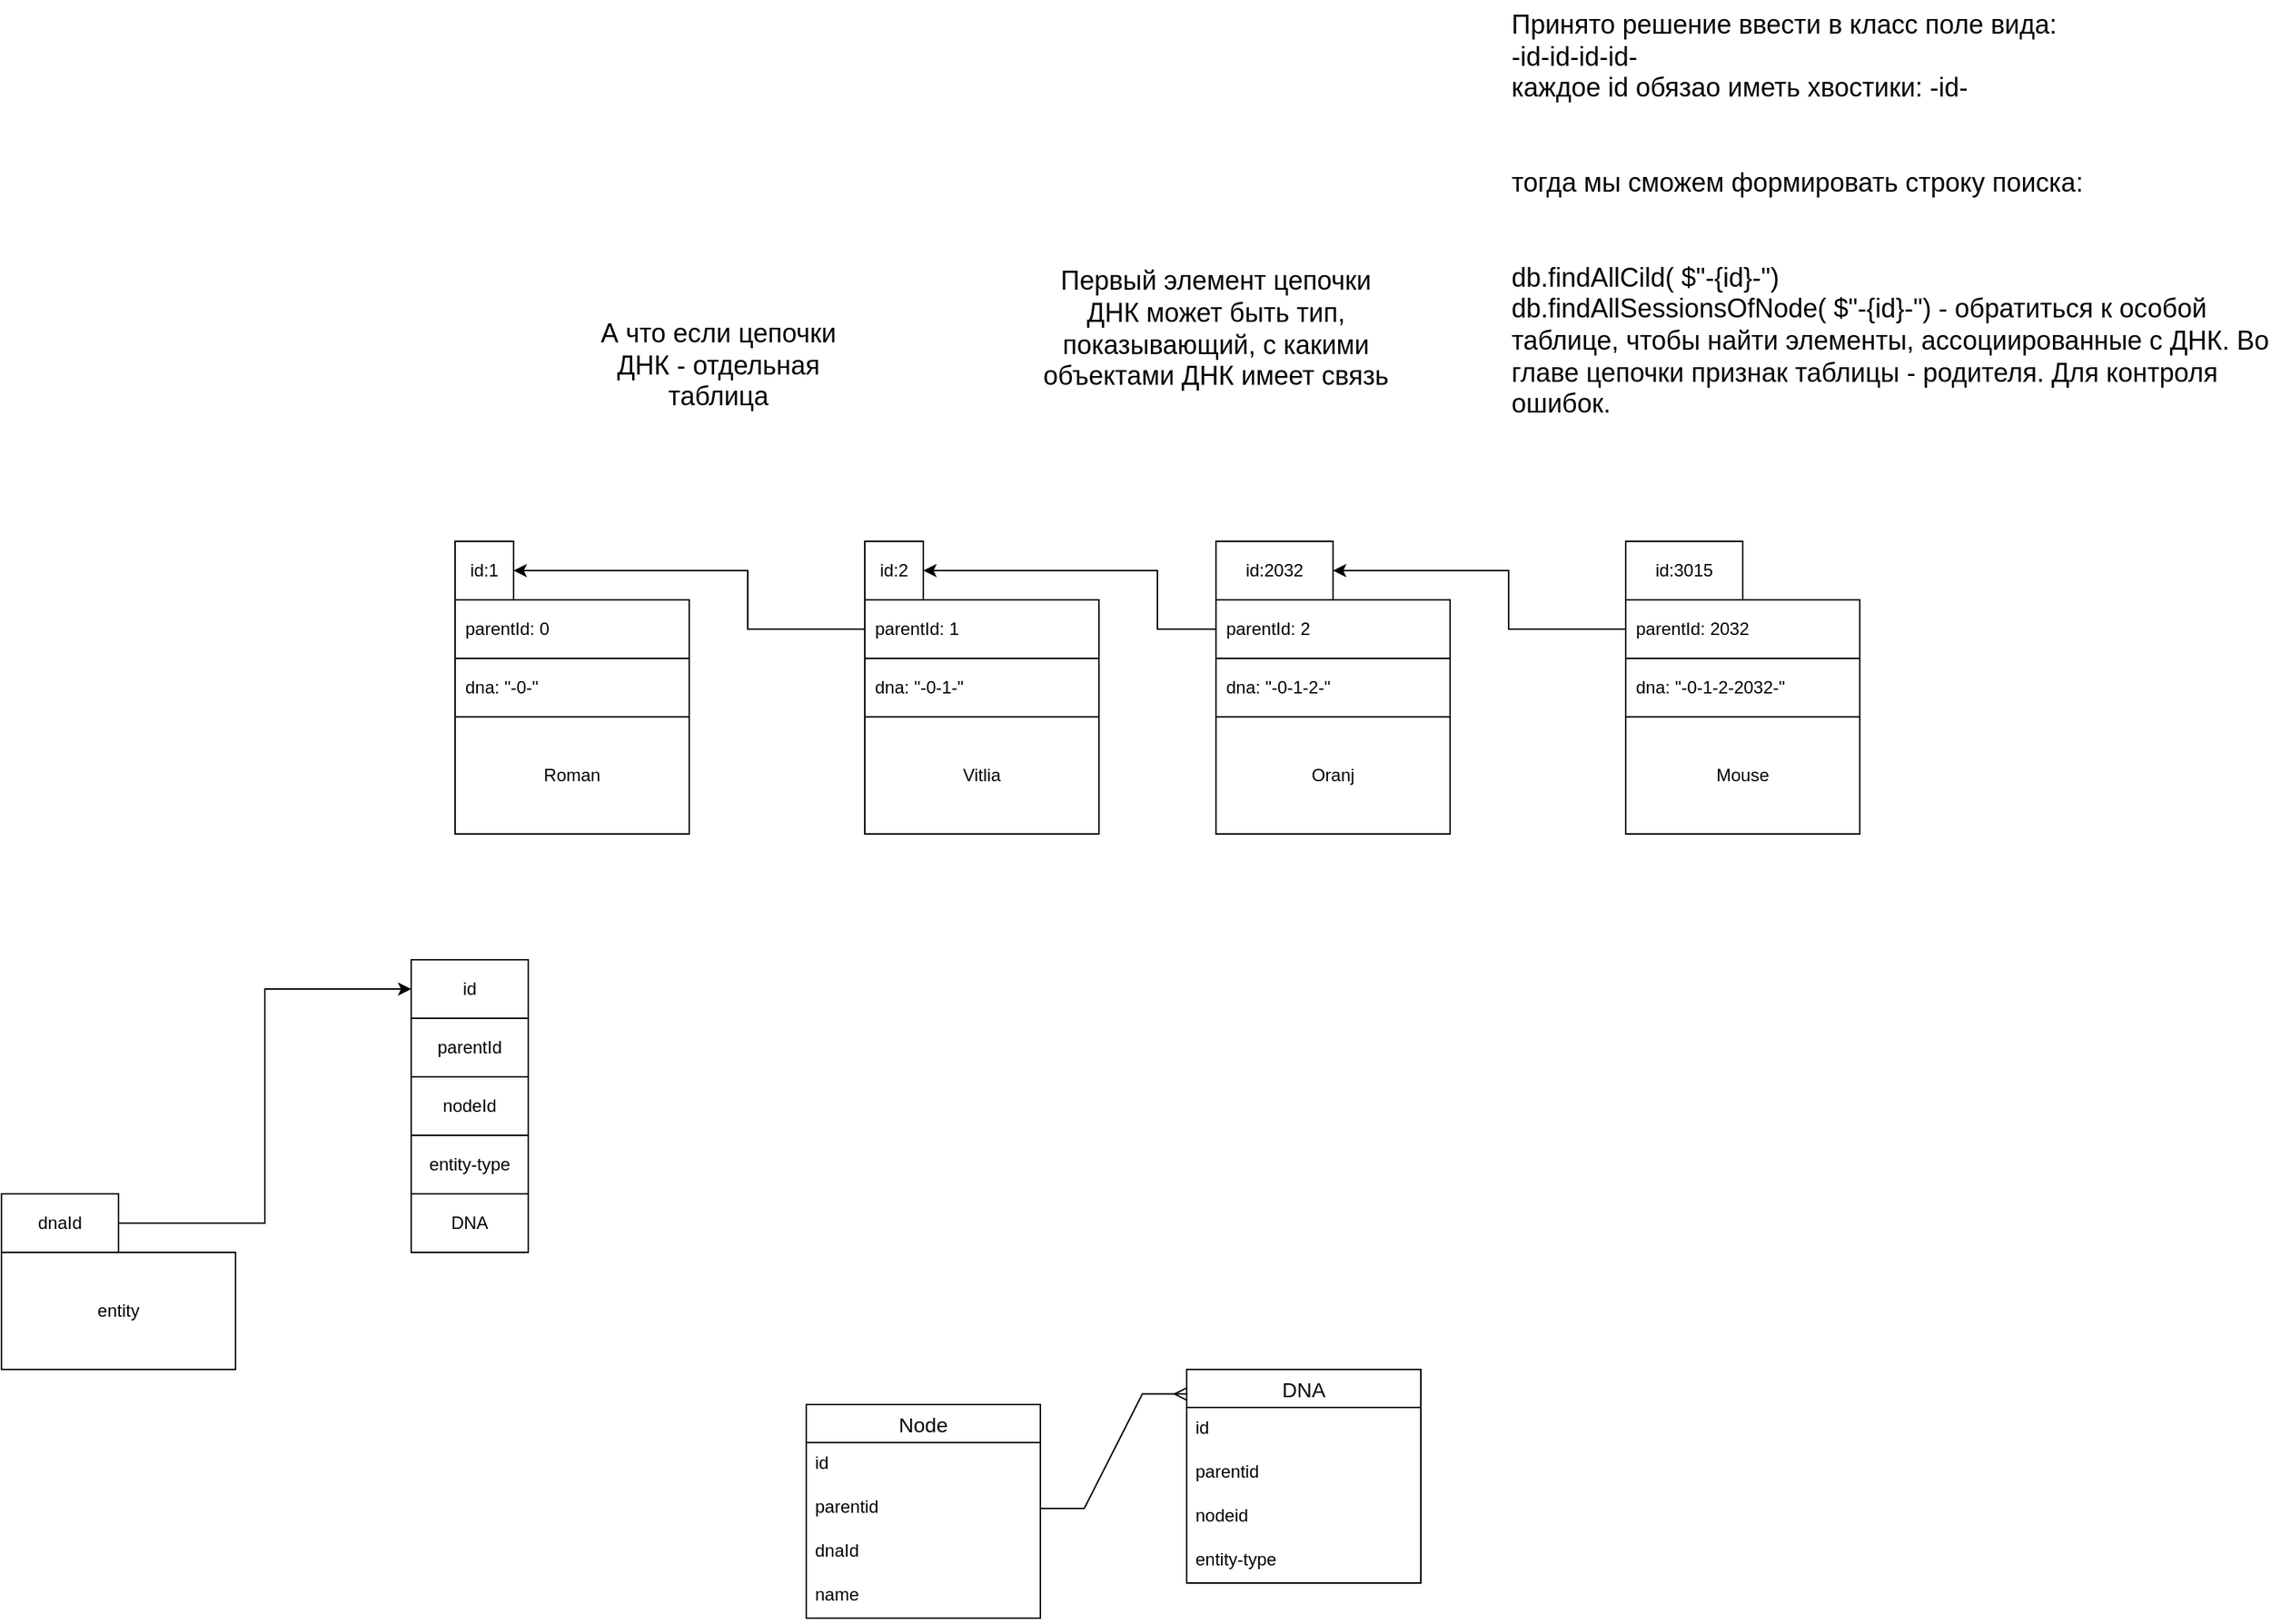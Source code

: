 <mxfile version="20.7.4" type="device"><diagram id="2xB_IiU119UnD_mZr92W" name="Page-1"><mxGraphModel dx="2017" dy="1845" grid="1" gridSize="10" guides="1" tooltips="1" connect="1" arrows="1" fold="1" page="1" pageScale="1" pageWidth="850" pageHeight="1100" math="0" shadow="0"><root><mxCell id="0"/><mxCell id="1" parent="0"/><mxCell id="gzEECYy555Sa2CKhir5i-1" value="id:1" style="rounded=0;whiteSpace=wrap;html=1;" vertex="1" parent="1"><mxGeometry x="120" y="200" width="40" height="40" as="geometry"/></mxCell><mxCell id="gzEECYy555Sa2CKhir5i-2" value="Roman" style="rounded=0;whiteSpace=wrap;html=1;" vertex="1" parent="1"><mxGeometry x="120" y="320" width="160" height="80" as="geometry"/></mxCell><mxCell id="gzEECYy555Sa2CKhir5i-3" value="dna: &quot;-0-&quot;" style="rounded=0;whiteSpace=wrap;html=1;align=left;spacingLeft=5;" vertex="1" parent="1"><mxGeometry x="120" y="280" width="160" height="40" as="geometry"/></mxCell><mxCell id="gzEECYy555Sa2CKhir5i-4" value="parentId: 0" style="rounded=0;whiteSpace=wrap;html=1;align=left;spacingLeft=5;" vertex="1" parent="1"><mxGeometry x="120" y="240" width="160" height="40" as="geometry"/></mxCell><mxCell id="gzEECYy555Sa2CKhir5i-5" value="id:2" style="rounded=0;whiteSpace=wrap;html=1;" vertex="1" parent="1"><mxGeometry x="400" y="200" width="40" height="40" as="geometry"/></mxCell><mxCell id="gzEECYy555Sa2CKhir5i-6" value="Vitlia" style="rounded=0;whiteSpace=wrap;html=1;" vertex="1" parent="1"><mxGeometry x="400" y="320" width="160" height="80" as="geometry"/></mxCell><mxCell id="gzEECYy555Sa2CKhir5i-7" value="dna: &quot;-0-1-&quot;" style="rounded=0;whiteSpace=wrap;html=1;align=left;spacingLeft=5;" vertex="1" parent="1"><mxGeometry x="400" y="280" width="160" height="40" as="geometry"/></mxCell><mxCell id="gzEECYy555Sa2CKhir5i-10" style="edgeStyle=orthogonalEdgeStyle;rounded=0;orthogonalLoop=1;jettySize=auto;html=1;exitX=0;exitY=0.5;exitDx=0;exitDy=0;entryX=1;entryY=0.5;entryDx=0;entryDy=0;" edge="1" parent="1" source="gzEECYy555Sa2CKhir5i-8" target="gzEECYy555Sa2CKhir5i-1"><mxGeometry relative="1" as="geometry"><Array as="points"><mxPoint x="320" y="260"/><mxPoint x="320" y="220"/></Array></mxGeometry></mxCell><mxCell id="gzEECYy555Sa2CKhir5i-8" value="parentId: 1" style="rounded=0;whiteSpace=wrap;html=1;align=left;spacingLeft=5;" vertex="1" parent="1"><mxGeometry x="400" y="240" width="160" height="40" as="geometry"/></mxCell><mxCell id="gzEECYy555Sa2CKhir5i-11" value="id:2032" style="rounded=0;whiteSpace=wrap;html=1;" vertex="1" parent="1"><mxGeometry x="640" y="200" width="80" height="40" as="geometry"/></mxCell><mxCell id="gzEECYy555Sa2CKhir5i-12" value="Oranj" style="rounded=0;whiteSpace=wrap;html=1;" vertex="1" parent="1"><mxGeometry x="640" y="320" width="160" height="80" as="geometry"/></mxCell><mxCell id="gzEECYy555Sa2CKhir5i-13" value="dna: &quot;-0-1-2-&quot;" style="rounded=0;whiteSpace=wrap;html=1;align=left;spacingLeft=5;" vertex="1" parent="1"><mxGeometry x="640" y="280" width="160" height="40" as="geometry"/></mxCell><mxCell id="gzEECYy555Sa2CKhir5i-15" style="edgeStyle=orthogonalEdgeStyle;rounded=0;orthogonalLoop=1;jettySize=auto;html=1;exitX=0;exitY=0.5;exitDx=0;exitDy=0;entryX=1;entryY=0.5;entryDx=0;entryDy=0;" edge="1" parent="1" source="gzEECYy555Sa2CKhir5i-14" target="gzEECYy555Sa2CKhir5i-5"><mxGeometry relative="1" as="geometry"><Array as="points"><mxPoint x="600" y="260"/><mxPoint x="600" y="220"/></Array></mxGeometry></mxCell><mxCell id="gzEECYy555Sa2CKhir5i-14" value="parentId: 2" style="rounded=0;whiteSpace=wrap;html=1;align=left;spacingLeft=5;" vertex="1" parent="1"><mxGeometry x="640" y="240" width="160" height="40" as="geometry"/></mxCell><mxCell id="gzEECYy555Sa2CKhir5i-16" value="id:3015" style="rounded=0;whiteSpace=wrap;html=1;" vertex="1" parent="1"><mxGeometry x="920" y="200" width="80" height="40" as="geometry"/></mxCell><mxCell id="gzEECYy555Sa2CKhir5i-17" value="Mouse" style="rounded=0;whiteSpace=wrap;html=1;" vertex="1" parent="1"><mxGeometry x="920" y="320" width="160" height="80" as="geometry"/></mxCell><mxCell id="gzEECYy555Sa2CKhir5i-18" value="dna: &quot;-0-1-2-2032-&quot;" style="rounded=0;whiteSpace=wrap;html=1;align=left;spacingLeft=5;" vertex="1" parent="1"><mxGeometry x="920" y="280" width="160" height="40" as="geometry"/></mxCell><mxCell id="gzEECYy555Sa2CKhir5i-20" style="edgeStyle=orthogonalEdgeStyle;rounded=0;orthogonalLoop=1;jettySize=auto;html=1;exitX=0;exitY=0.5;exitDx=0;exitDy=0;entryX=1;entryY=0.5;entryDx=0;entryDy=0;" edge="1" parent="1" source="gzEECYy555Sa2CKhir5i-19" target="gzEECYy555Sa2CKhir5i-11"><mxGeometry relative="1" as="geometry"><Array as="points"><mxPoint x="840" y="260"/><mxPoint x="840" y="220"/></Array></mxGeometry></mxCell><mxCell id="gzEECYy555Sa2CKhir5i-19" value="parentId:&amp;nbsp;&lt;span style=&quot;text-align: center;&quot;&gt;2032&lt;/span&gt;" style="rounded=0;whiteSpace=wrap;html=1;align=left;spacingLeft=5;" vertex="1" parent="1"><mxGeometry x="920" y="240" width="160" height="40" as="geometry"/></mxCell><mxCell id="gzEECYy555Sa2CKhir5i-21" value="А что если цепочки ДНК - отдельная таблица" style="text;html=1;strokeColor=none;fillColor=none;align=center;verticalAlign=middle;whiteSpace=wrap;rounded=0;fontSize=18;" vertex="1" parent="1"><mxGeometry x="200" y="40" width="200" height="80" as="geometry"/></mxCell><mxCell id="gzEECYy555Sa2CKhir5i-22" value="nodeId" style="rounded=0;whiteSpace=wrap;html=1;" vertex="1" parent="1"><mxGeometry x="90" y="566" width="80" height="40" as="geometry"/></mxCell><mxCell id="gzEECYy555Sa2CKhir5i-26" style="edgeStyle=orthogonalEdgeStyle;rounded=0;orthogonalLoop=1;jettySize=auto;html=1;exitX=1;exitY=0.5;exitDx=0;exitDy=0;entryX=0;entryY=0.5;entryDx=0;entryDy=0;fontSize=18;" edge="1" parent="1" source="gzEECYy555Sa2CKhir5i-23" target="gzEECYy555Sa2CKhir5i-25"><mxGeometry relative="1" as="geometry"/></mxCell><mxCell id="gzEECYy555Sa2CKhir5i-23" value="dnaId" style="rounded=0;whiteSpace=wrap;html=1;" vertex="1" parent="1"><mxGeometry x="-190" y="646" width="80" height="40" as="geometry"/></mxCell><mxCell id="gzEECYy555Sa2CKhir5i-24" value="entity" style="rounded=0;whiteSpace=wrap;html=1;" vertex="1" parent="1"><mxGeometry x="-190" y="686" width="160" height="80" as="geometry"/></mxCell><mxCell id="gzEECYy555Sa2CKhir5i-25" value="id" style="rounded=0;whiteSpace=wrap;html=1;" vertex="1" parent="1"><mxGeometry x="90" y="486" width="80" height="40" as="geometry"/></mxCell><mxCell id="gzEECYy555Sa2CKhir5i-27" value="parentId" style="rounded=0;whiteSpace=wrap;html=1;" vertex="1" parent="1"><mxGeometry x="90" y="526" width="80" height="40" as="geometry"/></mxCell><mxCell id="gzEECYy555Sa2CKhir5i-30" value="entity-type" style="rounded=0;whiteSpace=wrap;html=1;" vertex="1" parent="1"><mxGeometry x="90" y="606" width="80" height="40" as="geometry"/></mxCell><mxCell id="gzEECYy555Sa2CKhir5i-31" value="DNA" style="rounded=0;whiteSpace=wrap;html=1;" vertex="1" parent="1"><mxGeometry x="90" y="646" width="80" height="40" as="geometry"/></mxCell><mxCell id="gzEECYy555Sa2CKhir5i-36" value="DNA" style="swimlane;fontStyle=0;childLayout=stackLayout;horizontal=1;startSize=26;horizontalStack=0;resizeParent=1;resizeParentMax=0;resizeLast=0;collapsible=1;marginBottom=0;align=center;fontSize=14;" vertex="1" parent="1"><mxGeometry x="620" y="766" width="160" height="146" as="geometry"/></mxCell><mxCell id="gzEECYy555Sa2CKhir5i-37" value="id" style="text;strokeColor=none;fillColor=none;spacingLeft=4;spacingRight=4;overflow=hidden;rotatable=0;points=[[0,0.5],[1,0.5]];portConstraint=eastwest;fontSize=12;" vertex="1" parent="gzEECYy555Sa2CKhir5i-36"><mxGeometry y="26" width="160" height="30" as="geometry"/></mxCell><mxCell id="gzEECYy555Sa2CKhir5i-38" value="parentid" style="text;strokeColor=none;fillColor=none;spacingLeft=4;spacingRight=4;overflow=hidden;rotatable=0;points=[[0,0.5],[1,0.5]];portConstraint=eastwest;fontSize=12;" vertex="1" parent="gzEECYy555Sa2CKhir5i-36"><mxGeometry y="56" width="160" height="30" as="geometry"/></mxCell><mxCell id="gzEECYy555Sa2CKhir5i-39" value="nodeid" style="text;strokeColor=none;fillColor=none;spacingLeft=4;spacingRight=4;overflow=hidden;rotatable=0;points=[[0,0.5],[1,0.5]];portConstraint=eastwest;fontSize=12;" vertex="1" parent="gzEECYy555Sa2CKhir5i-36"><mxGeometry y="86" width="160" height="30" as="geometry"/></mxCell><mxCell id="gzEECYy555Sa2CKhir5i-40" value="entity-type" style="text;strokeColor=none;fillColor=none;spacingLeft=4;spacingRight=4;overflow=hidden;rotatable=0;points=[[0,0.5],[1,0.5]];portConstraint=eastwest;fontSize=12;" vertex="1" parent="gzEECYy555Sa2CKhir5i-36"><mxGeometry y="116" width="160" height="30" as="geometry"/></mxCell><mxCell id="gzEECYy555Sa2CKhir5i-41" value="Node" style="swimlane;fontStyle=0;childLayout=stackLayout;horizontal=1;startSize=26;horizontalStack=0;resizeParent=1;resizeParentMax=0;resizeLast=0;collapsible=1;marginBottom=0;align=center;fontSize=14;" vertex="1" parent="1"><mxGeometry x="360" y="790" width="160" height="146" as="geometry"/></mxCell><mxCell id="gzEECYy555Sa2CKhir5i-42" value="id" style="text;strokeColor=none;fillColor=none;spacingLeft=4;spacingRight=4;overflow=hidden;rotatable=0;points=[[0,0.5],[1,0.5]];portConstraint=eastwest;fontSize=12;" vertex="1" parent="gzEECYy555Sa2CKhir5i-41"><mxGeometry y="26" width="160" height="30" as="geometry"/></mxCell><mxCell id="gzEECYy555Sa2CKhir5i-43" value="parentid" style="text;strokeColor=none;fillColor=none;spacingLeft=4;spacingRight=4;overflow=hidden;rotatable=0;points=[[0,0.5],[1,0.5]];portConstraint=eastwest;fontSize=12;" vertex="1" parent="gzEECYy555Sa2CKhir5i-41"><mxGeometry y="56" width="160" height="30" as="geometry"/></mxCell><mxCell id="gzEECYy555Sa2CKhir5i-45" value="dnaId" style="text;strokeColor=none;fillColor=none;spacingLeft=4;spacingRight=4;overflow=hidden;rotatable=0;points=[[0,0.5],[1,0.5]];portConstraint=eastwest;fontSize=12;" vertex="1" parent="gzEECYy555Sa2CKhir5i-41"><mxGeometry y="86" width="160" height="30" as="geometry"/></mxCell><mxCell id="gzEECYy555Sa2CKhir5i-46" value="name" style="text;strokeColor=none;fillColor=none;spacingLeft=4;spacingRight=4;overflow=hidden;rotatable=0;points=[[0,0.5],[1,0.5]];portConstraint=eastwest;fontSize=12;" vertex="1" parent="gzEECYy555Sa2CKhir5i-41"><mxGeometry y="116" width="160" height="30" as="geometry"/></mxCell><mxCell id="gzEECYy555Sa2CKhir5i-47" value="" style="edgeStyle=entityRelationEdgeStyle;fontSize=12;html=1;endArrow=ERmany;rounded=0;exitX=1;exitY=0.5;exitDx=0;exitDy=0;entryX=-0.002;entryY=0.115;entryDx=0;entryDy=0;entryPerimeter=0;" edge="1" parent="1" source="gzEECYy555Sa2CKhir5i-43" target="gzEECYy555Sa2CKhir5i-36"><mxGeometry width="100" height="100" relative="1" as="geometry"><mxPoint x="430" y="780" as="sourcePoint"/><mxPoint x="530" y="680" as="targetPoint"/></mxGeometry></mxCell><mxCell id="gzEECYy555Sa2CKhir5i-48" value="Первый элемент цепочки ДНК может быть тип, показывающий, с какими объектами ДНК имеет связь" style="text;html=1;strokeColor=none;fillColor=none;align=center;verticalAlign=middle;whiteSpace=wrap;rounded=0;fontSize=18;" vertex="1" parent="1"><mxGeometry x="520" y="-10" width="240" height="130" as="geometry"/></mxCell><mxCell id="gzEECYy555Sa2CKhir5i-49" value="Принято решение ввести в класс поле вида:&lt;br&gt;-id-id-id-id-&lt;br&gt;каждое id обязао иметь хвостики: -id-&lt;br&gt;&lt;br&gt;&lt;br&gt;тогда мы сможем формировать строку поиска:&lt;br&gt;&lt;br&gt;&lt;br&gt;db.findAllCild( $&quot;-{id}-&quot;)&lt;br&gt;db.findAllSessionsOfNode( $&quot;-{id}-&quot;) - обратиться к особой таблице, чтобы найти элементы, ассоциированные с ДНК. Во главе цепочки признак таблицы - родителя. Для контроля ошибок." style="text;whiteSpace=wrap;html=1;fontSize=18;" vertex="1" parent="1"><mxGeometry x="840" y="-170" width="520" height="310" as="geometry"/></mxCell></root></mxGraphModel></diagram></mxfile>